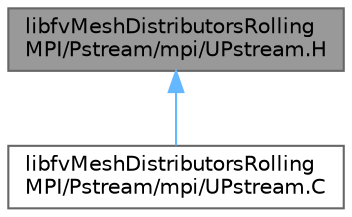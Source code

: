 digraph "libfvMeshDistributorsRollingMPI/Pstream/mpi/UPstream.H"
{
 // LATEX_PDF_SIZE
  bgcolor="transparent";
  edge [fontname=Helvetica,fontsize=10,labelfontname=Helvetica,labelfontsize=10];
  node [fontname=Helvetica,fontsize=10,shape=box,height=0.2,width=0.4];
  Node1 [id="Node000001",label="libfvMeshDistributorsRolling\lMPI/Pstream/mpi/UPstream.H",height=0.2,width=0.4,color="gray40", fillcolor="grey60", style="filled", fontcolor="black",tooltip=" "];
  Node1 -> Node2 [id="edge1_Node000001_Node000002",dir="back",color="steelblue1",style="solid",tooltip=" "];
  Node2 [id="Node000002",label="libfvMeshDistributorsRolling\lMPI/Pstream/mpi/UPstream.C",height=0.2,width=0.4,color="grey40", fillcolor="white", style="filled",URL="$libfvMeshDistributorsRollingMPI_2Pstream_2mpi_2UPstream_8C.html",tooltip=" "];
}
